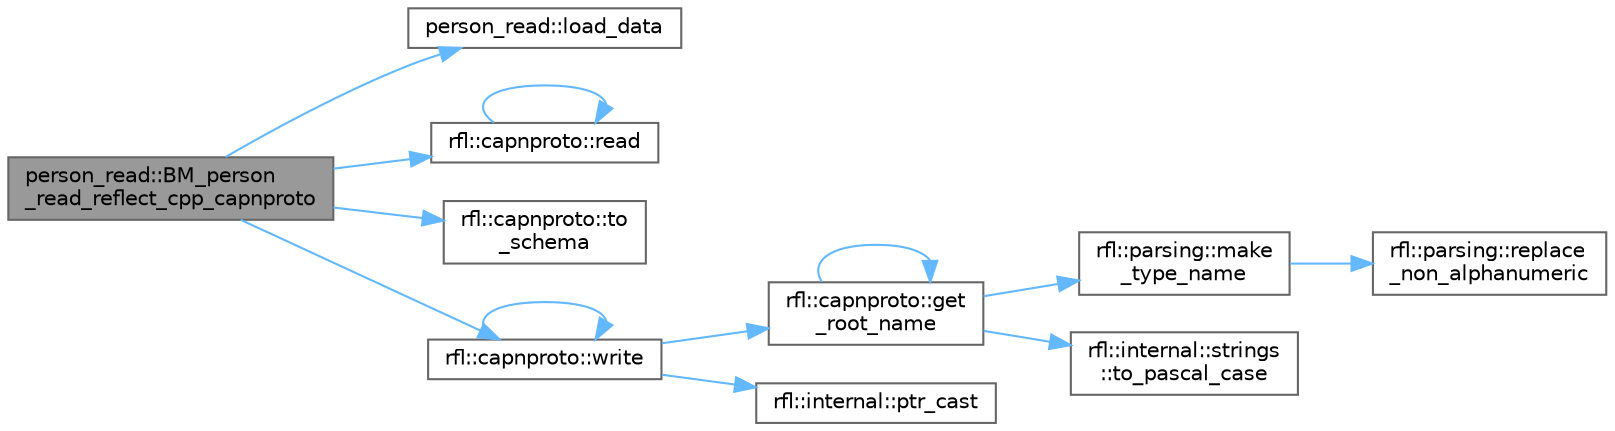 digraph "person_read::BM_person_read_reflect_cpp_capnproto"
{
 // LATEX_PDF_SIZE
  bgcolor="transparent";
  edge [fontname=Helvetica,fontsize=10,labelfontname=Helvetica,labelfontsize=10];
  node [fontname=Helvetica,fontsize=10,shape=box,height=0.2,width=0.4];
  rankdir="LR";
  Node1 [id="Node000001",label="person_read::BM_person\l_read_reflect_cpp_capnproto",height=0.2,width=0.4,color="gray40", fillcolor="grey60", style="filled", fontcolor="black",tooltip=" "];
  Node1 -> Node2 [id="edge13_Node000001_Node000002",color="steelblue1",style="solid",tooltip=" "];
  Node2 [id="Node000002",label="person_read::load_data",height=0.2,width=0.4,color="grey40", fillcolor="white", style="filled",URL="$namespaceperson__read.html#aee7e7905c4a047efd1cd9e8abbc981f7",tooltip=" "];
  Node1 -> Node3 [id="edge14_Node000001_Node000003",color="steelblue1",style="solid",tooltip=" "];
  Node3 [id="Node000003",label="rfl::capnproto::read",height=0.2,width=0.4,color="grey40", fillcolor="white", style="filled",URL="$namespacerfl_1_1capnproto.html#adeed5ace86b284cc00ea03de1c1d1fd8",tooltip="Parses an object from a CAPNPROTO var."];
  Node3 -> Node3 [id="edge15_Node000003_Node000003",color="steelblue1",style="solid",tooltip=" "];
  Node1 -> Node4 [id="edge16_Node000001_Node000004",color="steelblue1",style="solid",tooltip=" "];
  Node4 [id="Node000004",label="rfl::capnproto::to\l_schema",height=0.2,width=0.4,color="grey40", fillcolor="white", style="filled",URL="$namespacerfl_1_1capnproto.html#a38e054f1b60ac90a0030316a2e2f2a74",tooltip="Returns the Cap'n Proto schema for a class."];
  Node1 -> Node5 [id="edge17_Node000001_Node000005",color="steelblue1",style="solid",tooltip=" "];
  Node5 [id="Node000005",label="rfl::capnproto::write",height=0.2,width=0.4,color="grey40", fillcolor="white", style="filled",URL="$namespacerfl_1_1capnproto.html#a97cdd1f9f6fde9fa46ecb92e3acbe944",tooltip="Returns CAPNPROTO bytes."];
  Node5 -> Node6 [id="edge18_Node000005_Node000006",color="steelblue1",style="solid",tooltip=" "];
  Node6 [id="Node000006",label="rfl::capnproto::get\l_root_name",height=0.2,width=0.4,color="grey40", fillcolor="white", style="filled",URL="$namespacerfl_1_1capnproto.html#a27e98bd0c9bbadbf73c9bfef82d6292c",tooltip=" "];
  Node6 -> Node6 [id="edge19_Node000006_Node000006",color="steelblue1",style="solid",tooltip=" "];
  Node6 -> Node7 [id="edge20_Node000006_Node000007",color="steelblue1",style="solid",tooltip=" "];
  Node7 [id="Node000007",label="rfl::parsing::make\l_type_name",height=0.2,width=0.4,color="grey40", fillcolor="white", style="filled",URL="$namespacerfl_1_1parsing.html#a1437127c4f5e5073be54b93cc96c6c3e",tooltip=" "];
  Node7 -> Node8 [id="edge21_Node000007_Node000008",color="steelblue1",style="solid",tooltip=" "];
  Node8 [id="Node000008",label="rfl::parsing::replace\l_non_alphanumeric",height=0.2,width=0.4,color="grey40", fillcolor="white", style="filled",URL="$namespacerfl_1_1parsing.html#a9fd89a1e7997a11fa1f34b5196095a7f",tooltip=" "];
  Node6 -> Node9 [id="edge22_Node000006_Node000009",color="steelblue1",style="solid",tooltip=" "];
  Node9 [id="Node000009",label="rfl::internal::strings\l::to_pascal_case",height=0.2,width=0.4,color="grey40", fillcolor="white", style="filled",URL="$namespacerfl_1_1internal_1_1strings.html#aaaab8d3a7069f1fc645cc887d5fbebf4",tooltip="Transforms the string to pascal case."];
  Node5 -> Node10 [id="edge23_Node000005_Node000010",color="steelblue1",style="solid",tooltip=" "];
  Node10 [id="Node000010",label="rfl::internal::ptr_cast",height=0.2,width=0.4,color="grey40", fillcolor="white", style="filled",URL="$namespacerfl_1_1internal.html#a0e3f14355090a86bc6064dff6368347b",tooltip=" "];
  Node5 -> Node5 [id="edge24_Node000005_Node000005",color="steelblue1",style="solid",tooltip=" "];
}
